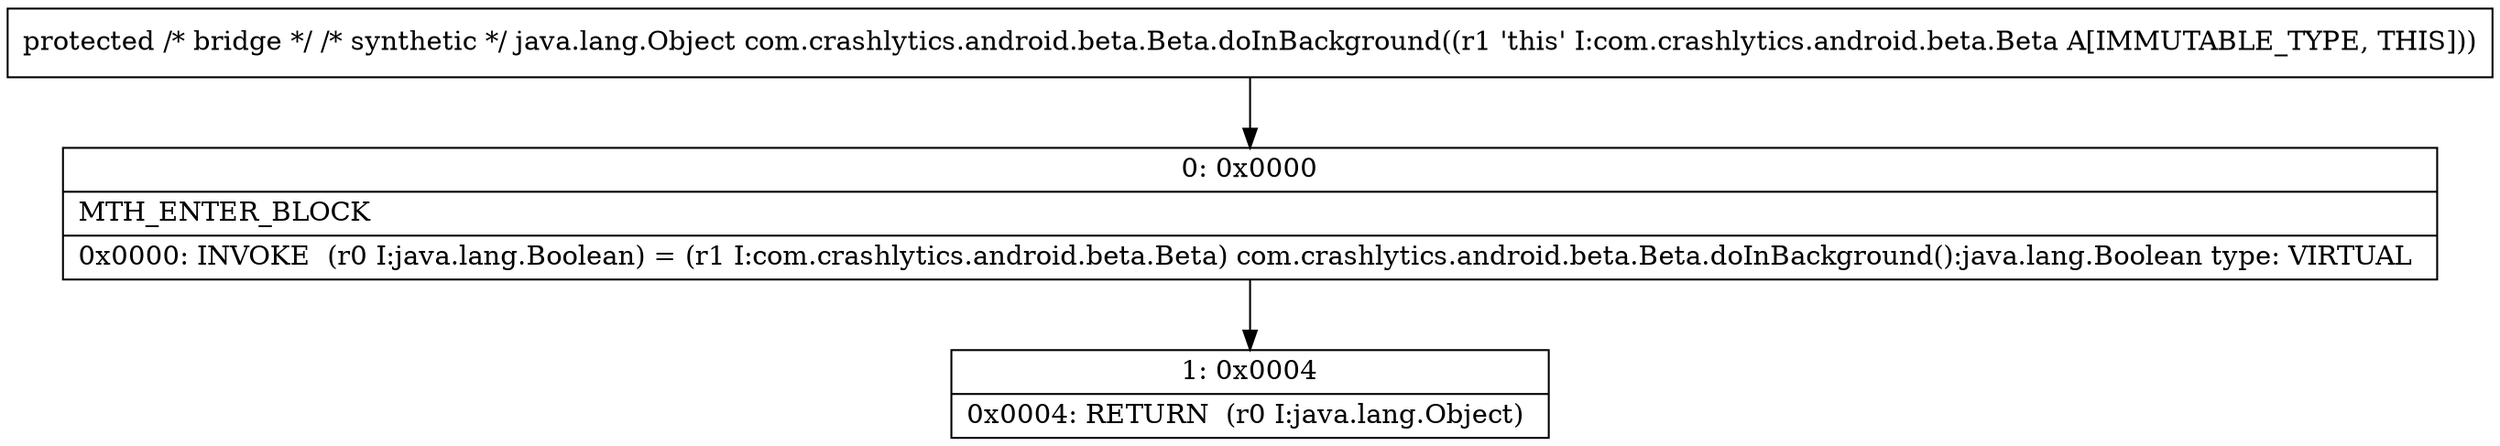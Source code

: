 digraph "CFG forcom.crashlytics.android.beta.Beta.doInBackground()Ljava\/lang\/Object;" {
Node_0 [shape=record,label="{0\:\ 0x0000|MTH_ENTER_BLOCK\l|0x0000: INVOKE  (r0 I:java.lang.Boolean) = (r1 I:com.crashlytics.android.beta.Beta) com.crashlytics.android.beta.Beta.doInBackground():java.lang.Boolean type: VIRTUAL \l}"];
Node_1 [shape=record,label="{1\:\ 0x0004|0x0004: RETURN  (r0 I:java.lang.Object) \l}"];
MethodNode[shape=record,label="{protected \/* bridge *\/ \/* synthetic *\/ java.lang.Object com.crashlytics.android.beta.Beta.doInBackground((r1 'this' I:com.crashlytics.android.beta.Beta A[IMMUTABLE_TYPE, THIS])) }"];
MethodNode -> Node_0;
Node_0 -> Node_1;
}

